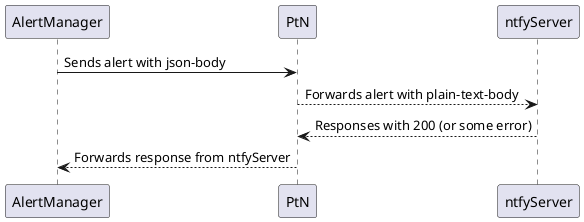 @startuml
AlertManager -> PtN: Sends alert with json-body
PtN --> ntfyServer: Forwards alert with plain-text-body

PtN <-- ntfyServer: Responses with 200 (or some error)
AlertManager <-- PtN: Forwards response from ntfyServer
@enduml
